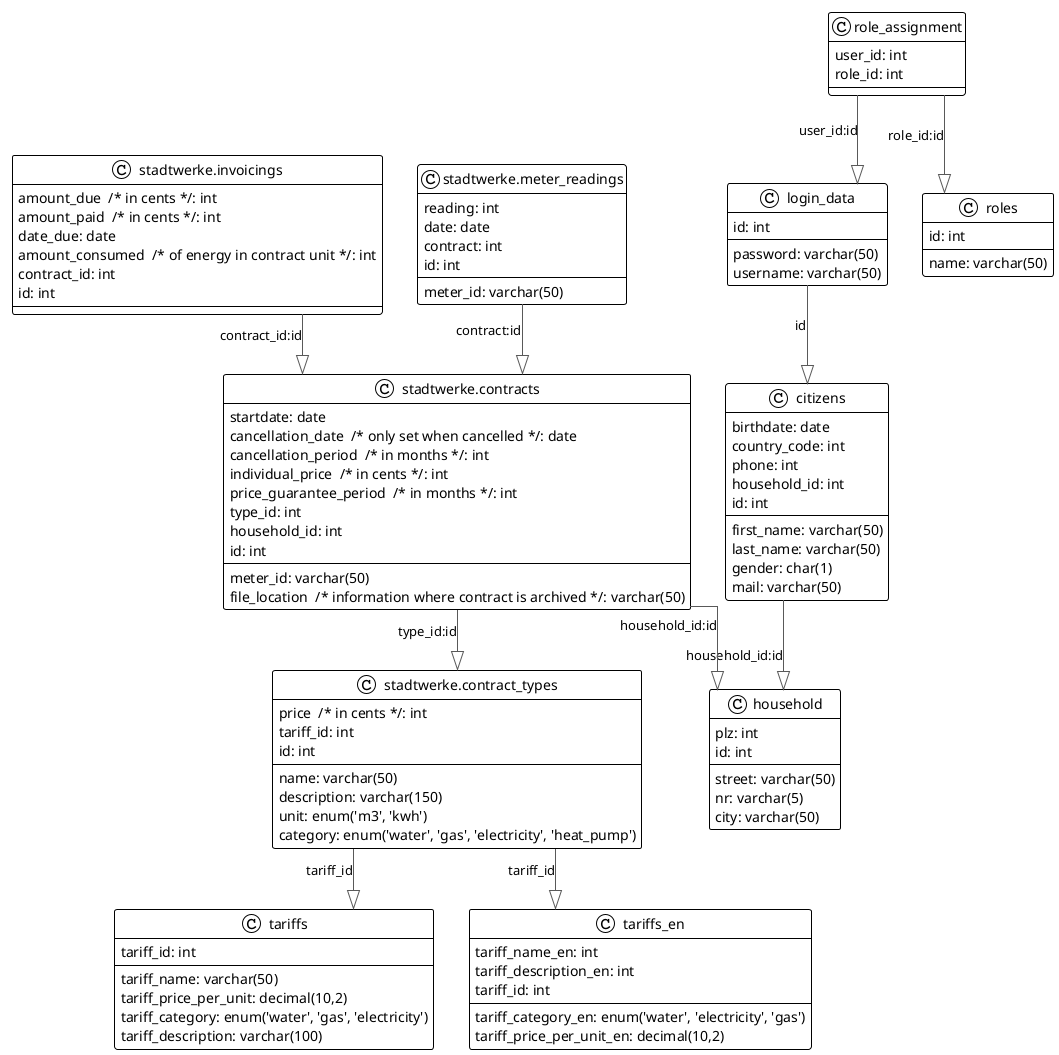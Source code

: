 @startuml

!theme plain
top to bottom direction
skinparam linetype ortho

class citizens {
   first_name: varchar(50)
   last_name: varchar(50)
   birthdate: date
   gender: char(1)
   mail: varchar(50)
   country_code: int
   phone: int
   household_id: int
   id: int
}
class household {
   street: varchar(50)
   nr: varchar(5)
   plz: int
   city: varchar(50)
   id: int
}
class login_data {
   password: varchar(50)
   username: varchar(50)
   id: int
}
class role_assignment {
   user_id: int
   role_id: int
}
class roles {
   name: varchar(50)
   id: int
}
class node6 as "stadtwerke.contract_types" {
   name: varchar(50)
   description: varchar(150)
   price  /* in cents */: int
   unit: enum('m3', 'kwh')
   category: enum('water', 'gas', 'electricity', 'heat_pump')
   tariff_id: int
   id: int
}
class node1 as "stadtwerke.contracts" {
   startdate: date
   cancellation_date  /* only set when cancelled */: date
   cancellation_period  /* in months */: int
   individual_price  /* in cents */: int
   price_guarantee_period  /* in months */: int
   meter_id: varchar(50)
   file_location  /* information where contract is archived */: varchar(50)
   type_id: int
   household_id: int
   id: int
}
class node0 as "stadtwerke.invoicings" {
   amount_due  /* in cents */: int
   amount_paid  /* in cents */: int
   date_due: date
   amount_consumed  /* of energy in contract unit */: int
   contract_id: int
   id: int
}
class node8 as "stadtwerke.meter_readings" {
   meter_id: varchar(50)
   reading: int
   date: date
   contract: int
   id: int
}
class tariffs {
   tariff_name: varchar(50)
   tariff_price_per_unit: decimal(10,2)
   tariff_category: enum('water', 'gas', 'electricity')
   tariff_description: varchar(100)
   tariff_id: int
}
class tariffs_en {
   tariff_name_en: int
   tariff_description_en: int
   tariff_category_en: enum('water', 'electricity', 'gas')
   tariff_price_per_unit_en: decimal(10,2)
   tariff_id: int
}

citizens         -[#595959,plain]-^  household       : "household_id:id"
login_data       -[#595959,plain]-^  citizens        : "id"
role_assignment  -[#595959,plain]-^  login_data      : "user_id:id"
role_assignment  -[#595959,plain]-^  roles           : "role_id:id"
node6            -[#595959,plain]-^  tariffs         : "tariff_id"
node6            -[#595959,plain]-^  tariffs_en      : "tariff_id"
node1            -[#595959,plain]-^  household       : "household_id:id"
node1            -[#595959,plain]-^  node6           : "type_id:id"
node0            -[#595959,plain]-^  node1           : "contract_id:id"
node8            -[#595959,plain]-^  node1           : "contract:id"
@enduml
